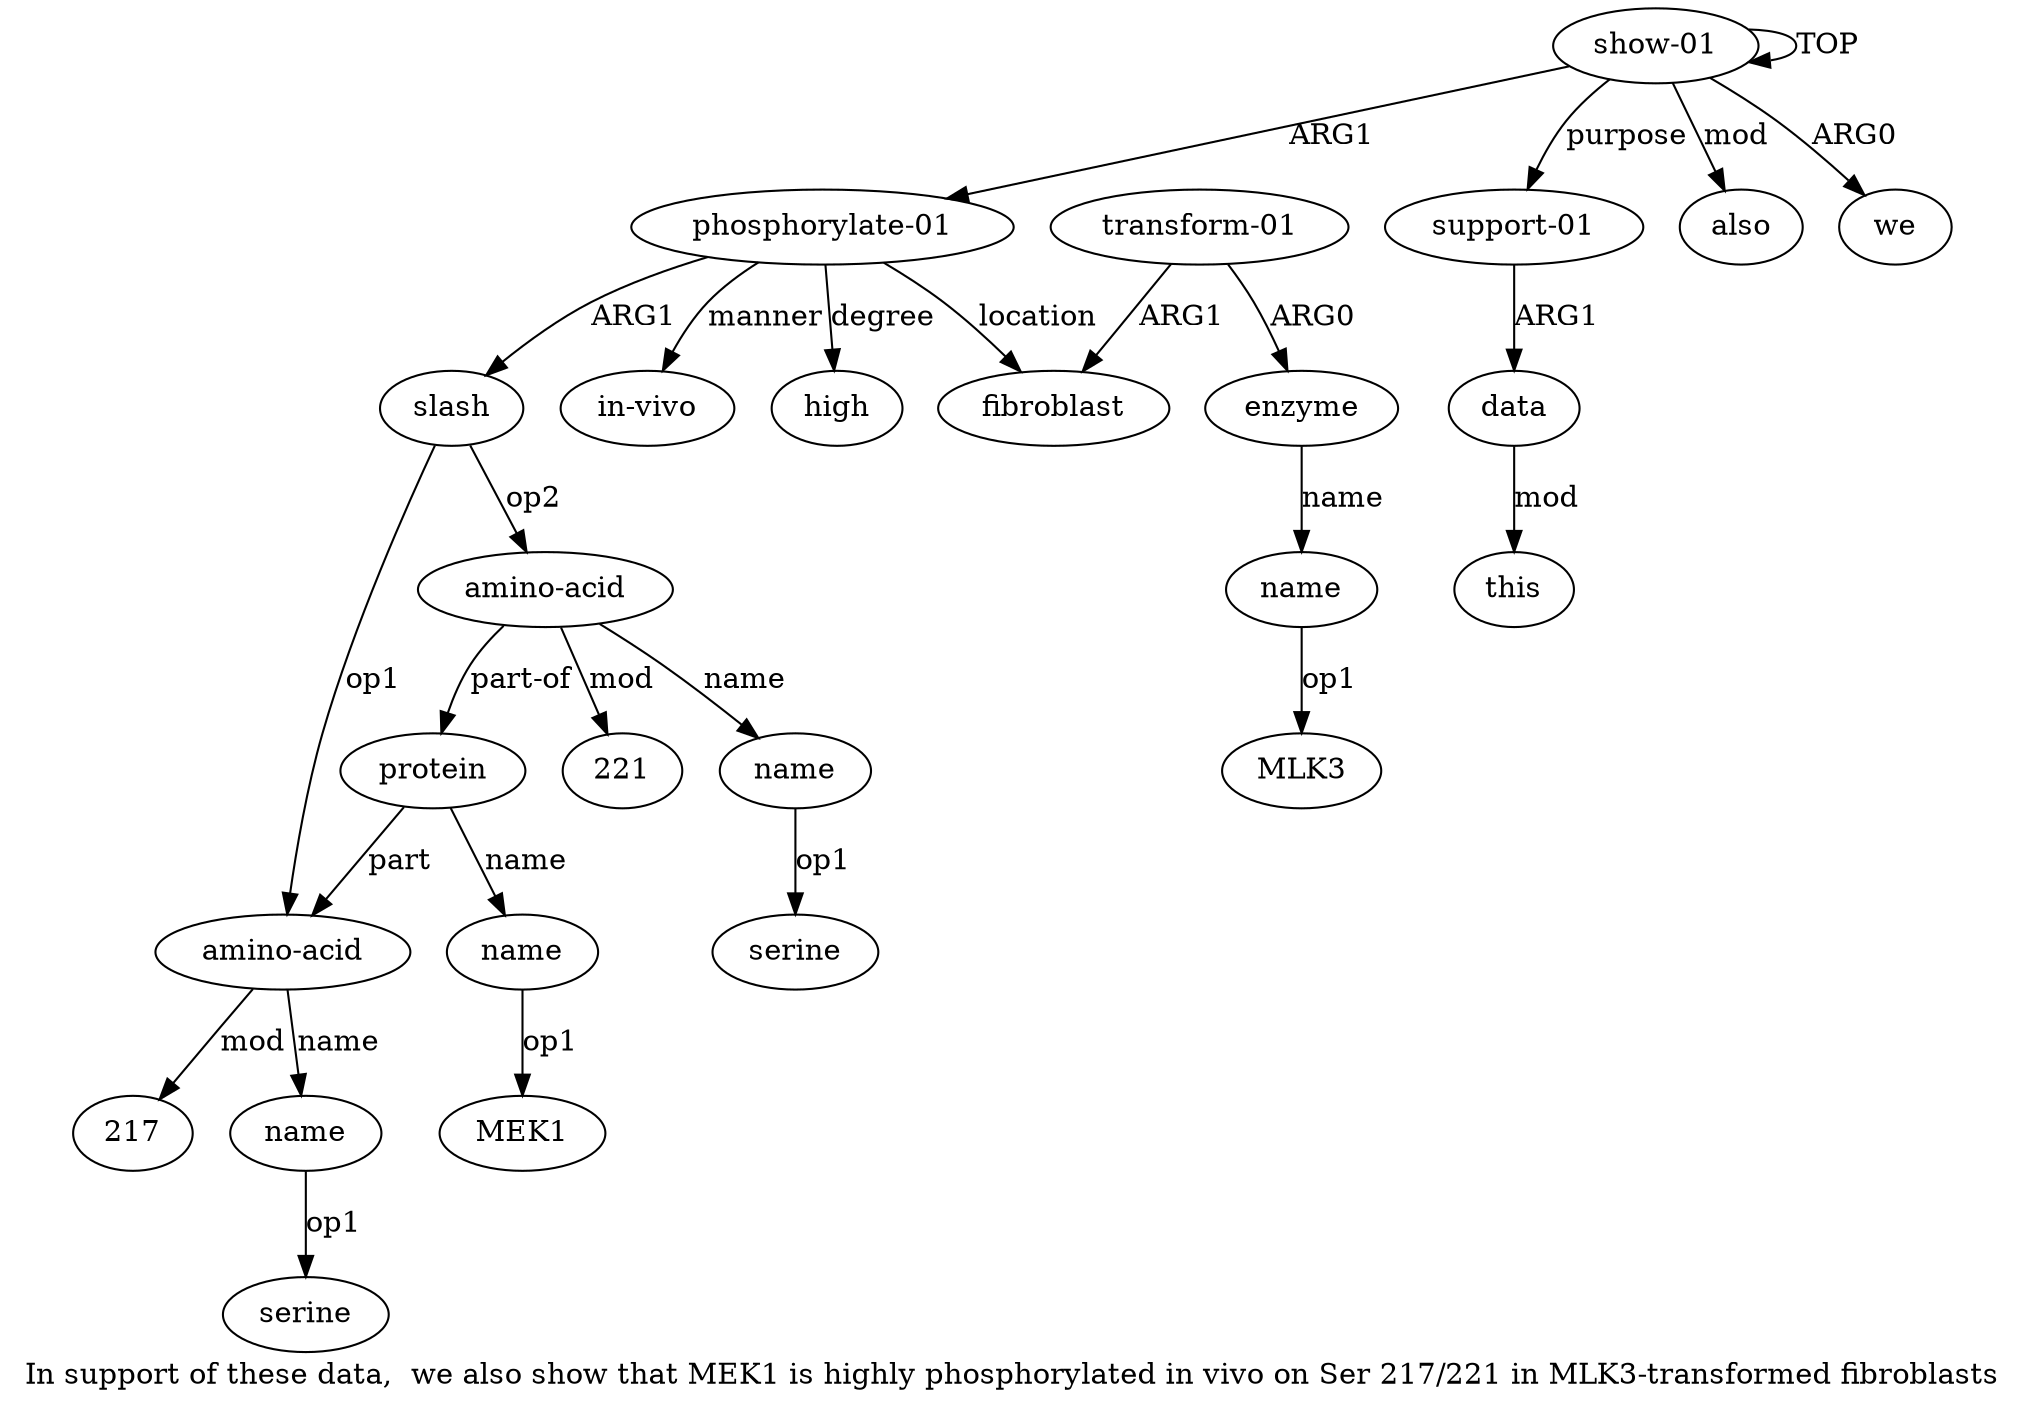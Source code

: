 digraph  {
	graph [label="In support of these data,  we also show that MEK1 is highly phosphorylated in vivo on Ser 217/221 in MLK3-transformed fibroblasts"];
	node [label="\N"];
	"a4 217"	 [color=black,
		gold_ind=-1,
		gold_label=217,
		label=217,
		test_ind=-1,
		test_label=217];
	"a5 serine"	 [color=black,
		gold_ind=-1,
		gold_label=serine,
		label=serine,
		test_ind=-1,
		test_label=serine];
	"a8 221"	 [color=black,
		gold_ind=-1,
		gold_label=221,
		label=221,
		test_ind=-1,
		test_label=221];
	"a15 MLK3"	 [color=black,
		gold_ind=-1,
		gold_label=MLK3,
		label=MLK3,
		test_ind=-1,
		test_label=MLK3];
	a15	 [color=black,
		gold_ind=15,
		gold_label=name,
		label=name,
		test_ind=15,
		test_label=name];
	a15 -> "a15 MLK3" [key=0,
	color=black,
	gold_label=op1,
	label=op1,
	test_label=op1];
a14 [color=black,
	gold_ind=14,
	gold_label=enzyme,
	label=enzyme,
	test_ind=14,
	test_label=enzyme];
a14 -> a15 [key=0,
color=black,
gold_label=name,
label=name,
test_label=name];
a17 [color=black,
gold_ind=17,
gold_label=data,
label=data,
test_ind=17,
test_label=data];
a18 [color=black,
gold_ind=18,
gold_label=this,
label=this,
test_ind=18,
test_label=this];
a17 -> a18 [key=0,
color=black,
gold_label=mod,
label=mod,
test_label=mod];
a16 [color=black,
gold_ind=16,
gold_label="support-01",
label="support-01",
test_ind=16,
test_label="support-01"];
a16 -> a17 [key=0,
color=black,
gold_label=ARG1,
label=ARG1,
test_label=ARG1];
a11 [color=black,
gold_ind=11,
gold_label="in-vivo",
label="in-vivo",
test_ind=11,
test_label="in-vivo"];
a10 [color=black,
gold_ind=10,
gold_label=high,
label=high,
test_ind=10,
test_label=high];
a13 [color=black,
gold_ind=13,
gold_label="transform-01",
label="transform-01",
test_ind=13,
test_label="transform-01"];
a13 -> a14 [key=0,
color=black,
gold_label=ARG0,
label=ARG0,
test_label=ARG0];
a12 [color=black,
gold_ind=12,
gold_label=fibroblast,
label=fibroblast,
test_ind=12,
test_label=fibroblast];
a13 -> a12 [key=0,
color=black,
gold_label=ARG1,
label=ARG1,
test_label=ARG1];
"a9 serine" [color=black,
gold_ind=-1,
gold_label=serine,
label=serine,
test_ind=-1,
test_label=serine];
a19 [color=black,
gold_ind=19,
gold_label=also,
label=also,
test_ind=19,
test_label=also];
a1 [color=black,
gold_ind=1,
gold_label=we,
label=we,
test_ind=1,
test_label=we];
a0 [color=black,
gold_ind=0,
gold_label="show-01",
label="show-01",
test_ind=0,
test_label="show-01"];
a0 -> a16 [key=0,
color=black,
gold_label=purpose,
label=purpose,
test_label=purpose];
a0 -> a19 [key=0,
color=black,
gold_label=mod,
label=mod,
test_label=mod];
a0 -> a1 [key=0,
color=black,
gold_label=ARG0,
label=ARG0,
test_label=ARG0];
a0 -> a0 [key=0,
color=black,
gold_label=TOP,
label=TOP,
test_label=TOP];
a2 [color=black,
gold_ind=2,
gold_label="phosphorylate-01",
label="phosphorylate-01",
test_ind=2,
test_label="phosphorylate-01"];
a0 -> a2 [key=0,
color=black,
gold_label=ARG1,
label=ARG1,
test_label=ARG1];
a3 [color=black,
gold_ind=3,
gold_label=slash,
label=slash,
test_ind=3,
test_label=slash];
a4 [color=black,
gold_ind=4,
gold_label="amino-acid",
label="amino-acid",
test_ind=4,
test_label="amino-acid"];
a3 -> a4 [key=0,
color=black,
gold_label=op1,
label=op1,
test_label=op1];
a8 [color=black,
gold_ind=8,
gold_label="amino-acid",
label="amino-acid",
test_ind=8,
test_label="amino-acid"];
a3 -> a8 [key=0,
color=black,
gold_label=op2,
label=op2,
test_label=op2];
a2 -> a11 [key=0,
color=black,
gold_label=manner,
label=manner,
test_label=manner];
a2 -> a10 [key=0,
color=black,
gold_label=degree,
label=degree,
test_label=degree];
a2 -> a12 [key=0,
color=black,
gold_label=location,
label=location,
test_label=location];
a2 -> a3 [key=0,
color=black,
gold_label=ARG1,
label=ARG1,
test_label=ARG1];
a5 [color=black,
gold_ind=5,
gold_label=name,
label=name,
test_ind=5,
test_label=name];
a5 -> "a5 serine" [key=0,
color=black,
gold_label=op1,
label=op1,
test_label=op1];
a4 -> "a4 217" [key=0,
color=black,
gold_label=mod,
label=mod,
test_label=mod];
a4 -> a5 [key=0,
color=black,
gold_label=name,
label=name,
test_label=name];
a7 [color=black,
gold_ind=7,
gold_label=name,
label=name,
test_ind=7,
test_label=name];
"a7 MEK1" [color=black,
gold_ind=-1,
gold_label=MEK1,
label=MEK1,
test_ind=-1,
test_label=MEK1];
a7 -> "a7 MEK1" [key=0,
color=black,
gold_label=op1,
label=op1,
test_label=op1];
a6 [color=black,
gold_ind=6,
gold_label=protein,
label=protein,
test_ind=6,
test_label=protein];
a6 -> a4 [key=0,
color=black,
gold_label=part,
label=part,
test_label=part];
a6 -> a7 [key=0,
color=black,
gold_label=name,
label=name,
test_label=name];
a9 [color=black,
gold_ind=9,
gold_label=name,
label=name,
test_ind=9,
test_label=name];
a9 -> "a9 serine" [key=0,
color=black,
gold_label=op1,
label=op1,
test_label=op1];
a8 -> "a8 221" [key=0,
color=black,
gold_label=mod,
label=mod,
test_label=mod];
a8 -> a6 [key=0,
color=black,
gold_label="part-of",
label="part-of",
test_label="part-of"];
a8 -> a9 [key=0,
color=black,
gold_label=name,
label=name,
test_label=name];
}
